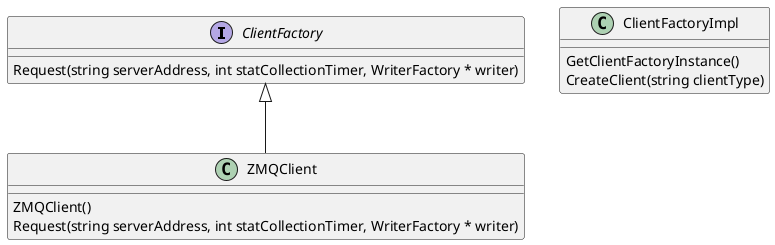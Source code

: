 @startuml

interface ClientFactory {
    Request(string serverAddress, int statCollectionTimer, WriterFactory * writer)
}
class ClientFactoryImpl {
    GetClientFactoryInstance()
    CreateClient(string clientType)
}
class ZMQClient {
    ZMQClient()
    Request(string serverAddress, int statCollectionTimer, WriterFactory * writer)
}

ClientFactory <|-- ZMQClient

@enduml